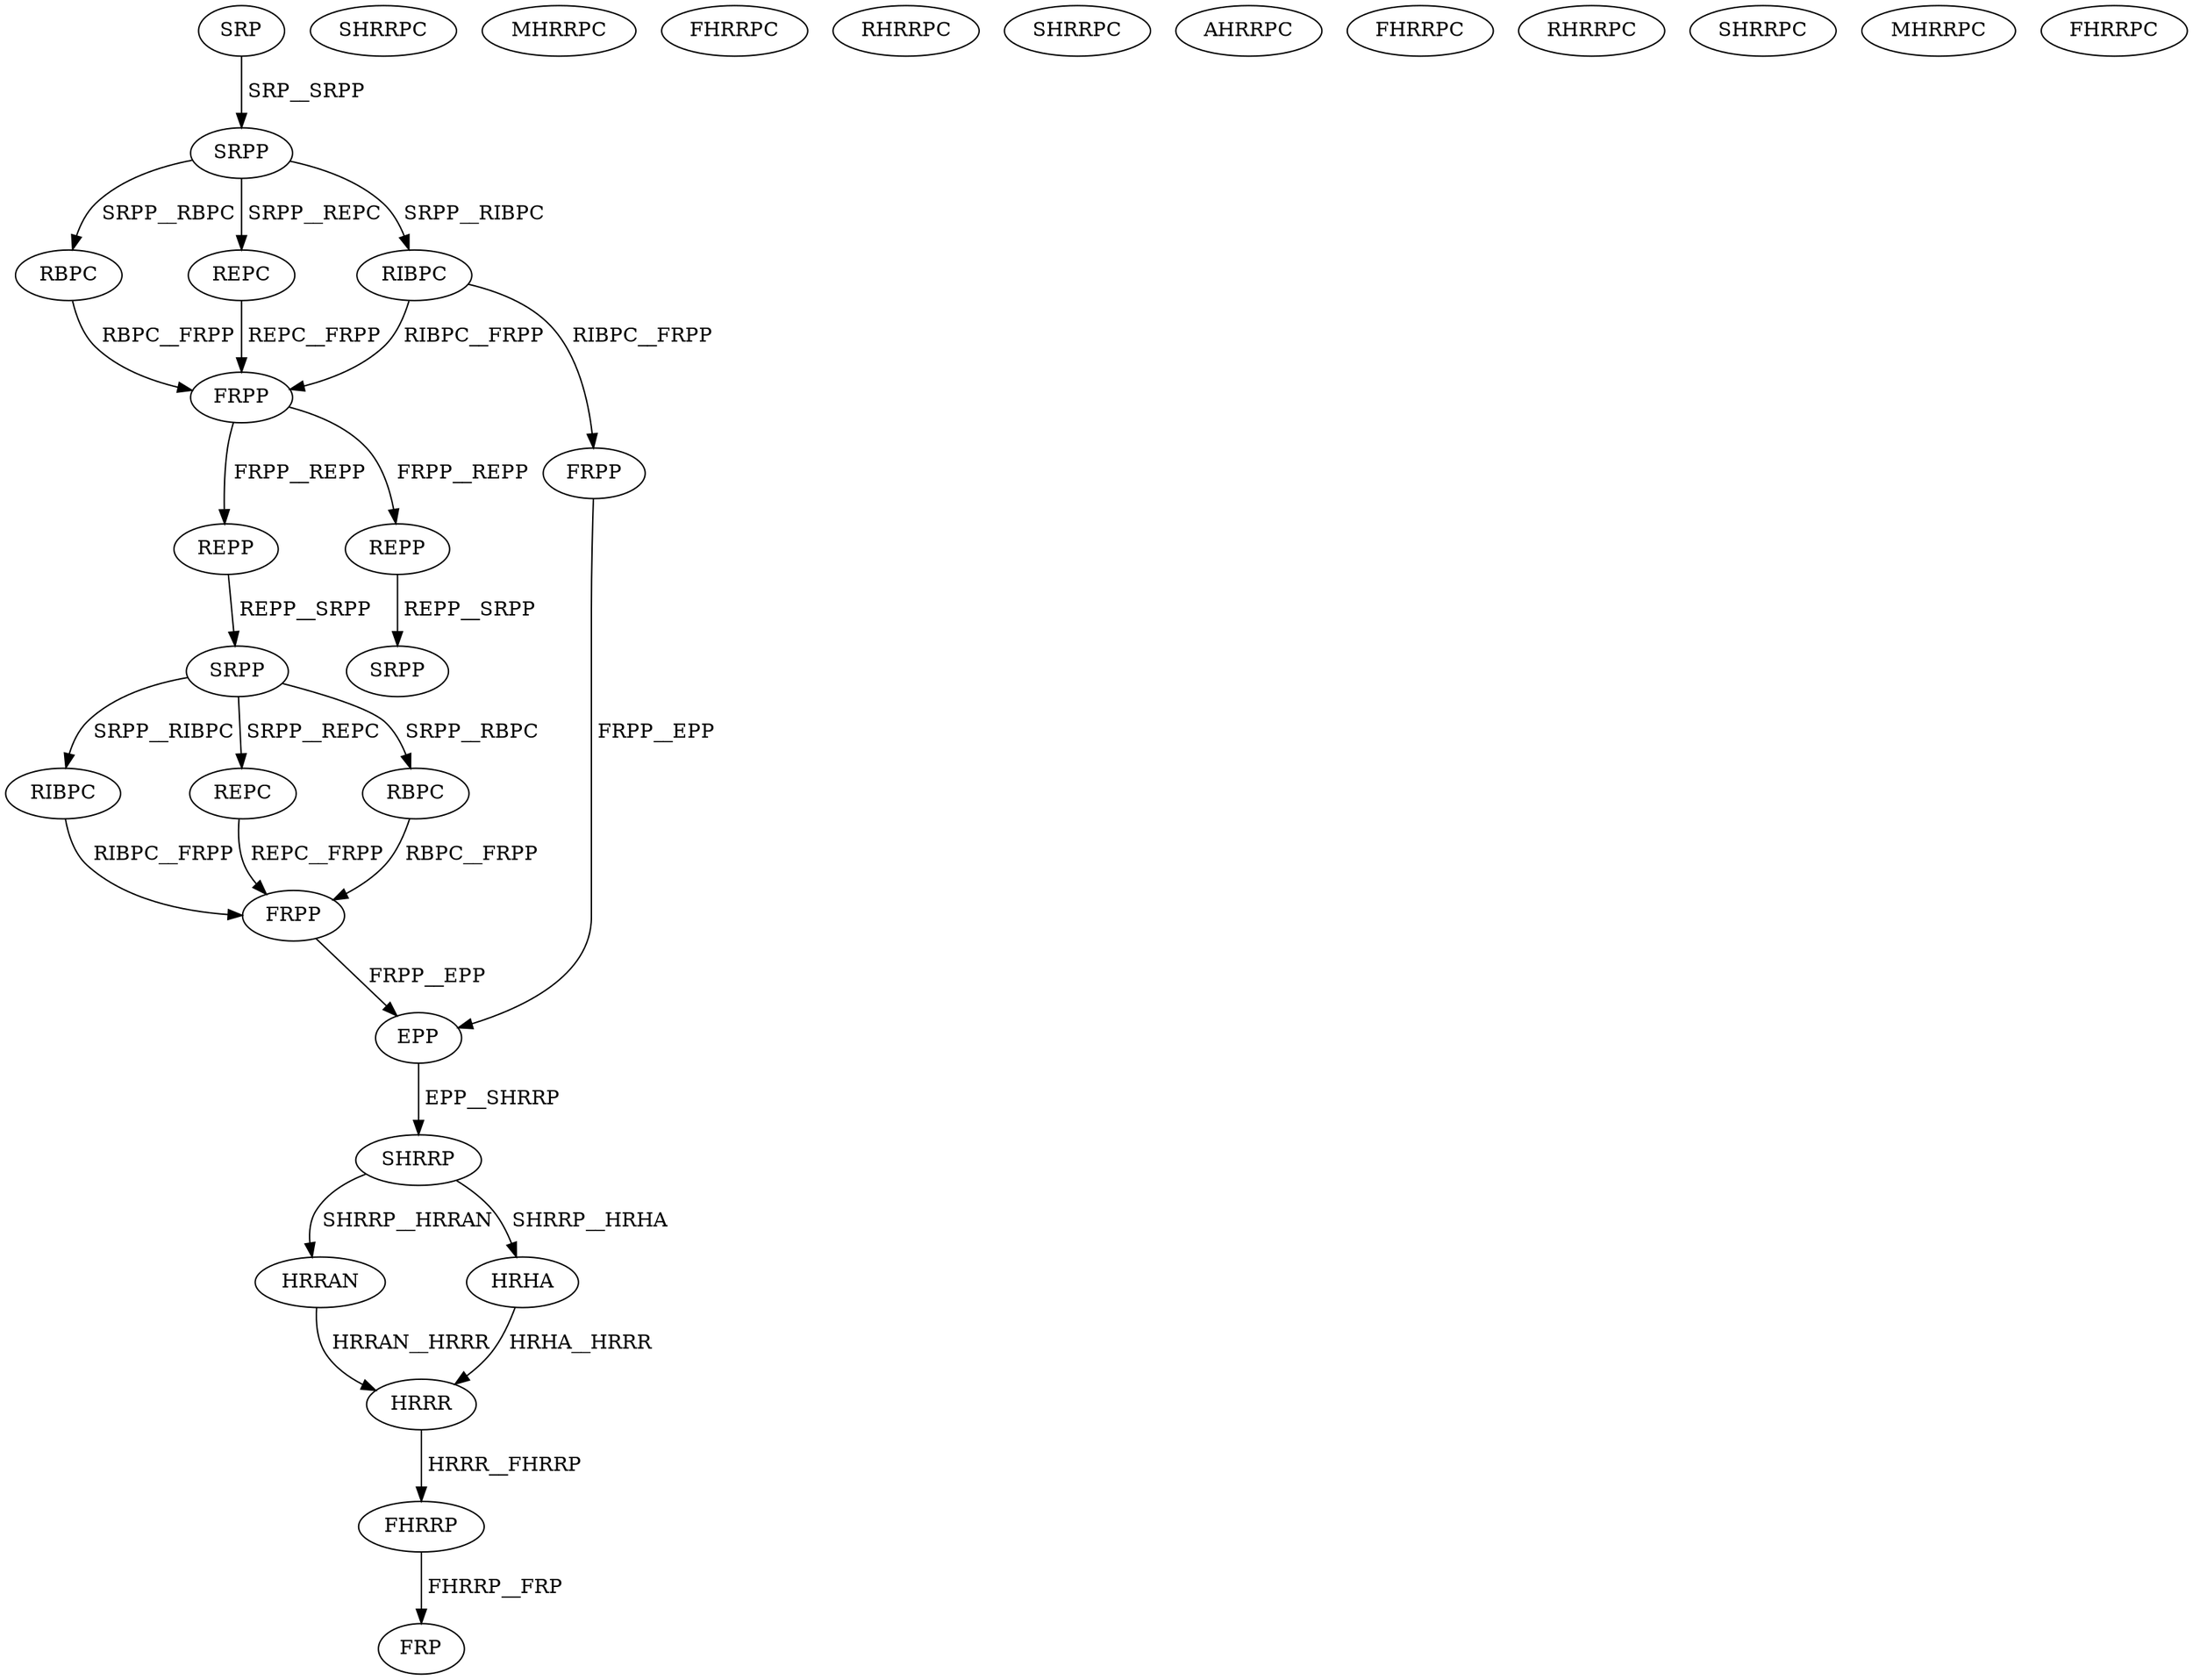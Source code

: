 digraph G { 
1 [label="SRP",color=black,fontcolor=black];
2 [label="SRPP",color=black,fontcolor=black];
3 [label="RBPC",color=black,fontcolor=black];
4 [label="REPC",color=black,fontcolor=black];
5 [label="RIBPC",color=black,fontcolor=black];
6 [label="FRPP",color=black,fontcolor=black];
7 [label="REPP",color=black,fontcolor=black];
8 [label="SRPP",color=black,fontcolor=black];
9 [label="REPP",color=black,fontcolor=black];
10 [label="FRPP",color=black,fontcolor=black];
11 [label="RIBPC",color=black,fontcolor=black];
12 [label="REPC",color=black,fontcolor=black];
13 [label="RBPC",color=black,fontcolor=black];
14 [label="FRPP",color=black,fontcolor=black];
15 [label="SRPP",color=black,fontcolor=black];
16 [label="EPP",color=black,fontcolor=black];
17 [label="SHRRP",color=black,fontcolor=black];
18 [label="HRRAN",color=black,fontcolor=black];
19 [label="SHRRPC",color=black,fontcolor=black];
20 [label="MHRRPC",color=black,fontcolor=black];
21 [label="HRHA",color=black,fontcolor=black];
22 [label="FHRRPC",color=black,fontcolor=black];
23 [label="RHRRPC",color=black,fontcolor=black];
24 [label="SHRRPC",color=black,fontcolor=black];
25 [label="AHRRPC",color=black,fontcolor=black];
26 [label="FHRRPC",color=black,fontcolor=black];
27 [label="RHRRPC",color=black,fontcolor=black];
28 [label="SHRRPC",color=black,fontcolor=black];
29 [label="MHRRPC",color=black,fontcolor=black];
30 [label="FHRRPC",color=black,fontcolor=black];
31 [label="HRRR",color=black,fontcolor=black];
32 [label="FHRRP",color=black,fontcolor=black];
33 [label="FRP",color=black,fontcolor=black];
1->2[label=" SRP__SRPP",color=black,fontcolor=black];
2->3[label=" SRPP__RBPC",color=black,fontcolor=black];
2->4[label=" SRPP__REPC",color=black,fontcolor=black];
2->5[label=" SRPP__RIBPC",color=black,fontcolor=black];
3->6[label=" RBPC__FRPP",color=black,fontcolor=black];
4->6[label=" REPC__FRPP",color=black,fontcolor=black];
5->6[label=" RIBPC__FRPP",color=black,fontcolor=black];
5->10[label=" RIBPC__FRPP",color=black,fontcolor=black];
6->7[label=" FRPP__REPP",color=black,fontcolor=black];
6->9[label=" FRPP__REPP",color=black,fontcolor=black];
7->8[label=" REPP__SRPP",color=black,fontcolor=black];
8->11[label=" SRPP__RIBPC",color=black,fontcolor=black];
8->12[label=" SRPP__REPC",color=black,fontcolor=black];
8->13[label=" SRPP__RBPC",color=black,fontcolor=black];
9->15[label=" REPP__SRPP",color=black,fontcolor=black];
10->16[label=" FRPP__EPP",color=black,fontcolor=black];
11->14[label=" RIBPC__FRPP",color=black,fontcolor=black];
12->14[label=" REPC__FRPP",color=black,fontcolor=black];
13->14[label=" RBPC__FRPP",color=black,fontcolor=black];
14->16[label=" FRPP__EPP",color=black,fontcolor=black];
16->17[label=" EPP__SHRRP",color=black,fontcolor=black];
17->18[label=" SHRRP__HRRAN",color=black,fontcolor=black];
17->21[label=" SHRRP__HRHA",color=black,fontcolor=black];
18->31[label=" HRRAN__HRRR",color=black,fontcolor=black];
21->31[label=" HRHA__HRRR",color=black,fontcolor=black];
31->32[label=" HRRR__FHRRP",color=black,fontcolor=black];
32->33[label=" FHRRP__FRP",color=black,fontcolor=black];
}
